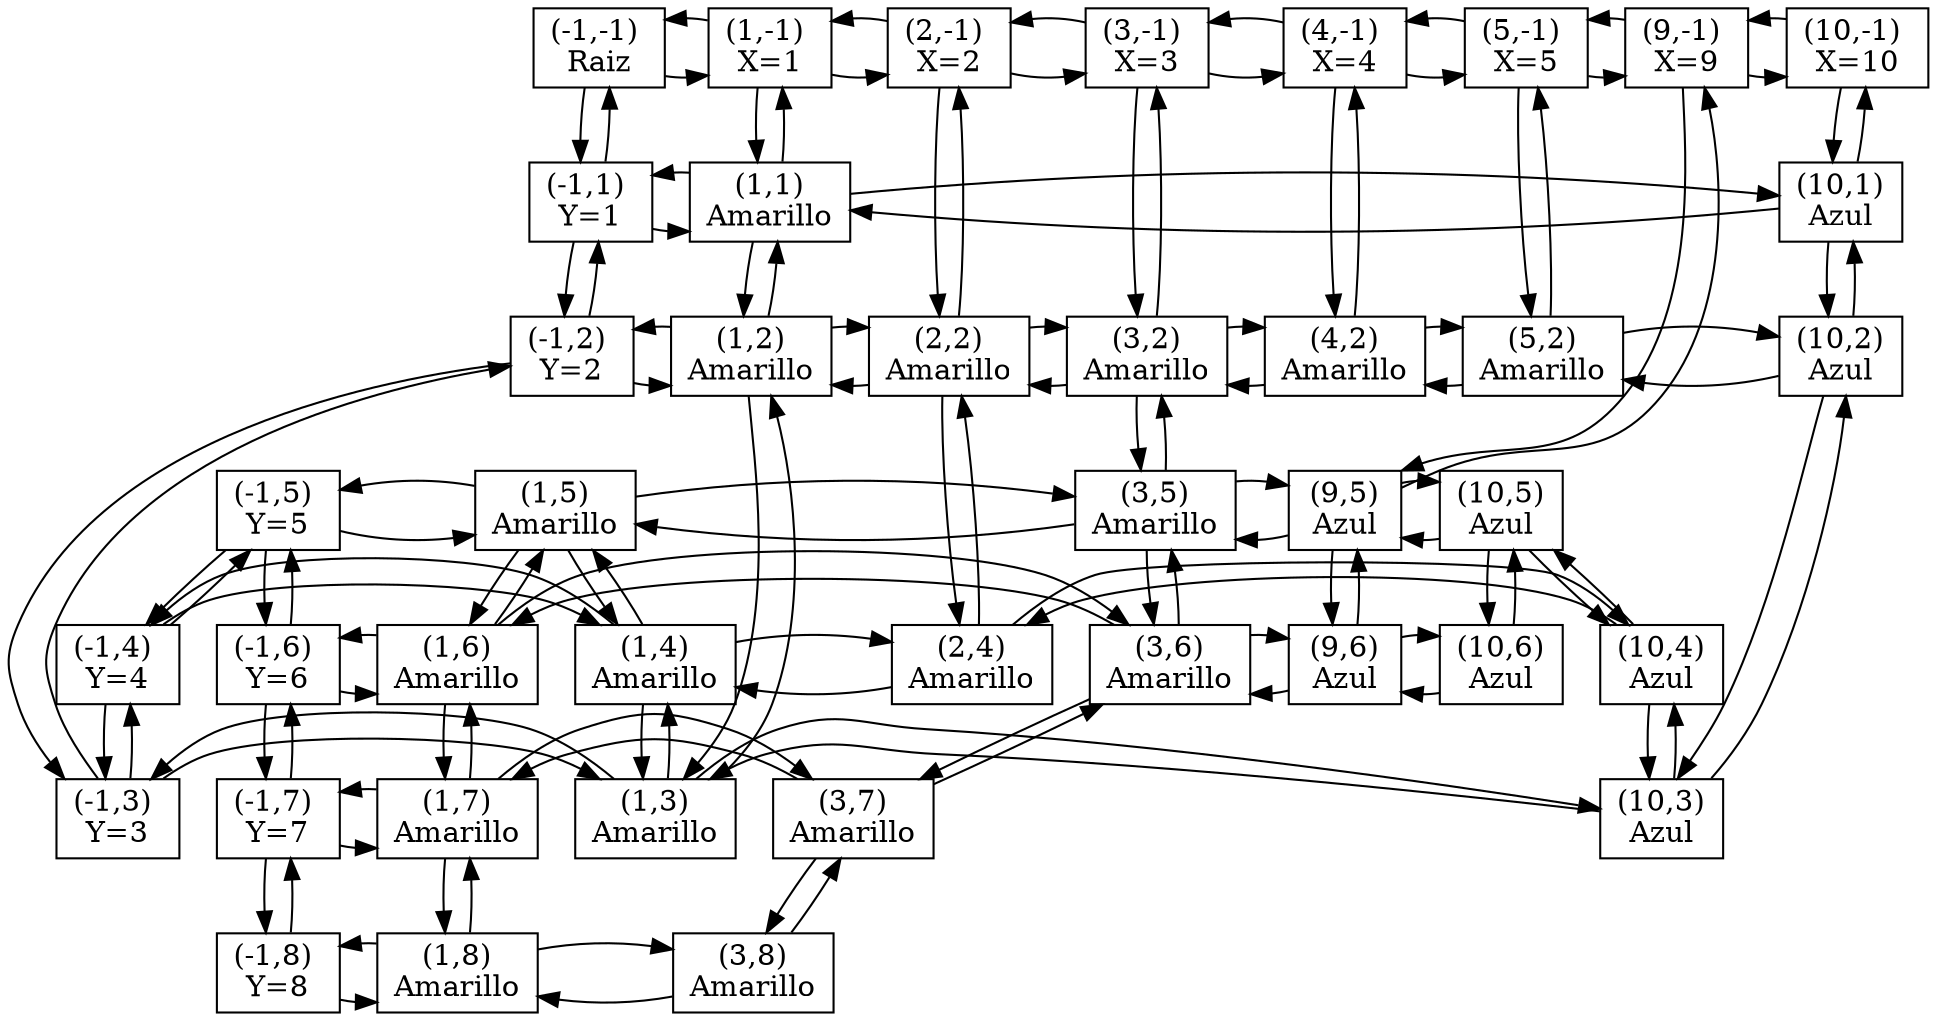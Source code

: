 digraph G{
raiz[label="(-1,-1) 
Raiz",shape=box]
x1[label="(1,-1) 
X=1",shape=box]
x2[label="(2,-1) 
X=2",shape=box]
x3[label="(3,-1) 
X=3",shape=box]
x4[label="(4,-1) 
X=4",shape=box]
x5[label="(5,-1) 
X=5",shape=box]
x9[label="(9,-1) 
X=9",shape=box]
x10[label="(10,-1) 
X=10",shape=box]
raiz[label="(-1,-1) 
Raiz",shape=box]
y1[label="(-1,1) 
Y=1",shape=box]
y2[label="(-1,2) 
Y=2",shape=box]
y3[label="(-1,3) 
Y=3",shape=box]
y4[label="(-1,4) 
Y=4",shape=box]
y5[label="(-1,5) 
Y=5",shape=box]
y6[label="(-1,6) 
Y=6",shape=box]
y7[label="(-1,7) 
Y=7",shape=box]
y8[label="(-1,8) 
Y=8",shape=box]
rank=same{ 
raiz->x1
x1->raiz
} 
rank=same{ 
x1->x2
x2->x1
} 
rank=same{ 
x2->x3
x3->x2
} 
rank=same{ 
x3->x4
x4->x3
} 
rank=same{ 
x4->x5
x5->x4
} 
rank=same{ 
x5->x9
x9->x5
} 
rank=same{ 
x9->x10
x10->x9
} 
raiz->y1
y1->raiz
y1->y2
y2->y1
y2->y3
y3->y2
y3->y4
y4->y3
y4->y5
y5->y4
y5->y6
y6->y5
y6->y7
y7->y6
y7->y8
y8->y7
/* Hasta Aqui estan creados y Unidos los Nodos Cabezera */ 
Nodo11[label="(1,1)
Amarillo",shape=box]
Nodo12[label="(1,2)
Amarillo",shape=box]
Nodo13[label="(1,3)
Amarillo",shape=box]
Nodo14[label="(1,4)
Amarillo",shape=box]
Nodo15[label="(1,5)
Amarillo",shape=box]
Nodo16[label="(1,6)
Amarillo",shape=box]
Nodo17[label="(1,7)
Amarillo",shape=box]
Nodo18[label="(1,8)
Amarillo",shape=box]
Nodo22[label="(2,2)
Amarillo",shape=box]
Nodo24[label="(2,4)
Amarillo",shape=box]
Nodo32[label="(3,2)
Amarillo",shape=box]
Nodo35[label="(3,5)
Amarillo",shape=box]
Nodo36[label="(3,6)
Amarillo",shape=box]
Nodo37[label="(3,7)
Amarillo",shape=box]
Nodo38[label="(3,8)
Amarillo",shape=box]
Nodo42[label="(4,2)
Amarillo",shape=box]
Nodo52[label="(5,2)
Amarillo",shape=box]
Nodo95[label="(9,5)
Azul",shape=box]
Nodo96[label="(9,6)
Azul",shape=box]
Nodo101[label="(10,1)
Azul",shape=box]
Nodo102[label="(10,2)
Azul",shape=box]
Nodo103[label="(10,3)
Azul",shape=box]
Nodo104[label="(10,4)
Azul",shape=box]
Nodo105[label="(10,5)
Azul",shape=box]
Nodo106[label="(10,6)
Azul",shape=box]
x1->Nodo11
Nodo11->x1
Nodo12->Nodo11
Nodo11->Nodo12
Nodo13->Nodo12
Nodo12->Nodo13
Nodo14->Nodo13
Nodo13->Nodo14
Nodo15->Nodo14
Nodo14->Nodo15
Nodo16->Nodo15
Nodo15->Nodo16
Nodo17->Nodo16
Nodo16->Nodo17
Nodo18->Nodo17
Nodo17->Nodo18
x2->Nodo22
Nodo22->x2
Nodo24->Nodo22
Nodo22->Nodo24
x3->Nodo32
Nodo32->x3
Nodo35->Nodo32
Nodo32->Nodo35
Nodo36->Nodo35
Nodo35->Nodo36
Nodo37->Nodo36
Nodo36->Nodo37
Nodo38->Nodo37
Nodo37->Nodo38
x4->Nodo42
Nodo42->x4
x5->Nodo52
Nodo52->x5
x9->Nodo95
Nodo95->x9
Nodo96->Nodo95
Nodo95->Nodo96
x10->Nodo101
Nodo101->x10
Nodo102->Nodo101
Nodo101->Nodo102
Nodo103->Nodo102
Nodo102->Nodo103
Nodo104->Nodo103
Nodo103->Nodo104
Nodo105->Nodo104
Nodo104->Nodo105
Nodo106->Nodo105
Nodo105->Nodo106
rank=same{ 
y1->Nodo11
Nodo11->y1
} 
rank=same{ 
Nodo101->Nodo11
Nodo11->Nodo101
} 
rank=same{ 
y2->Nodo12
Nodo12->y2
} 
rank=same{ 
Nodo22->Nodo12
Nodo12->Nodo22
} 
rank=same{ 
Nodo32->Nodo22
Nodo22->Nodo32
} 
rank=same{ 
Nodo42->Nodo32
Nodo32->Nodo42
} 
rank=same{ 
Nodo52->Nodo42
Nodo42->Nodo52
} 
rank=same{ 
Nodo102->Nodo52
Nodo52->Nodo102
} 
rank=same{ 
y3->Nodo13
Nodo13->y3
} 
rank=same{ 
Nodo103->Nodo13
Nodo13->Nodo103
} 
rank=same{ 
y4->Nodo14
Nodo14->y4
} 
rank=same{ 
Nodo24->Nodo14
Nodo14->Nodo24
} 
rank=same{ 
Nodo104->Nodo24
Nodo24->Nodo104
} 
rank=same{ 
y5->Nodo15
Nodo15->y5
} 
rank=same{ 
Nodo35->Nodo15
Nodo15->Nodo35
} 
rank=same{ 
Nodo95->Nodo35
Nodo35->Nodo95
} 
rank=same{ 
Nodo105->Nodo95
Nodo95->Nodo105
} 
rank=same{ 
y6->Nodo16
Nodo16->y6
} 
rank=same{ 
Nodo36->Nodo16
Nodo16->Nodo36
} 
rank=same{ 
Nodo96->Nodo36
Nodo36->Nodo96
} 
rank=same{ 
Nodo106->Nodo96
Nodo96->Nodo106
} 
rank=same{ 
y7->Nodo17
Nodo17->y7
} 
rank=same{ 
Nodo37->Nodo17
Nodo17->Nodo37
} 
rank=same{ 
y8->Nodo18
Nodo18->y8
} 
rank=same{ 
Nodo38->Nodo18
Nodo18->Nodo38
} 
}
